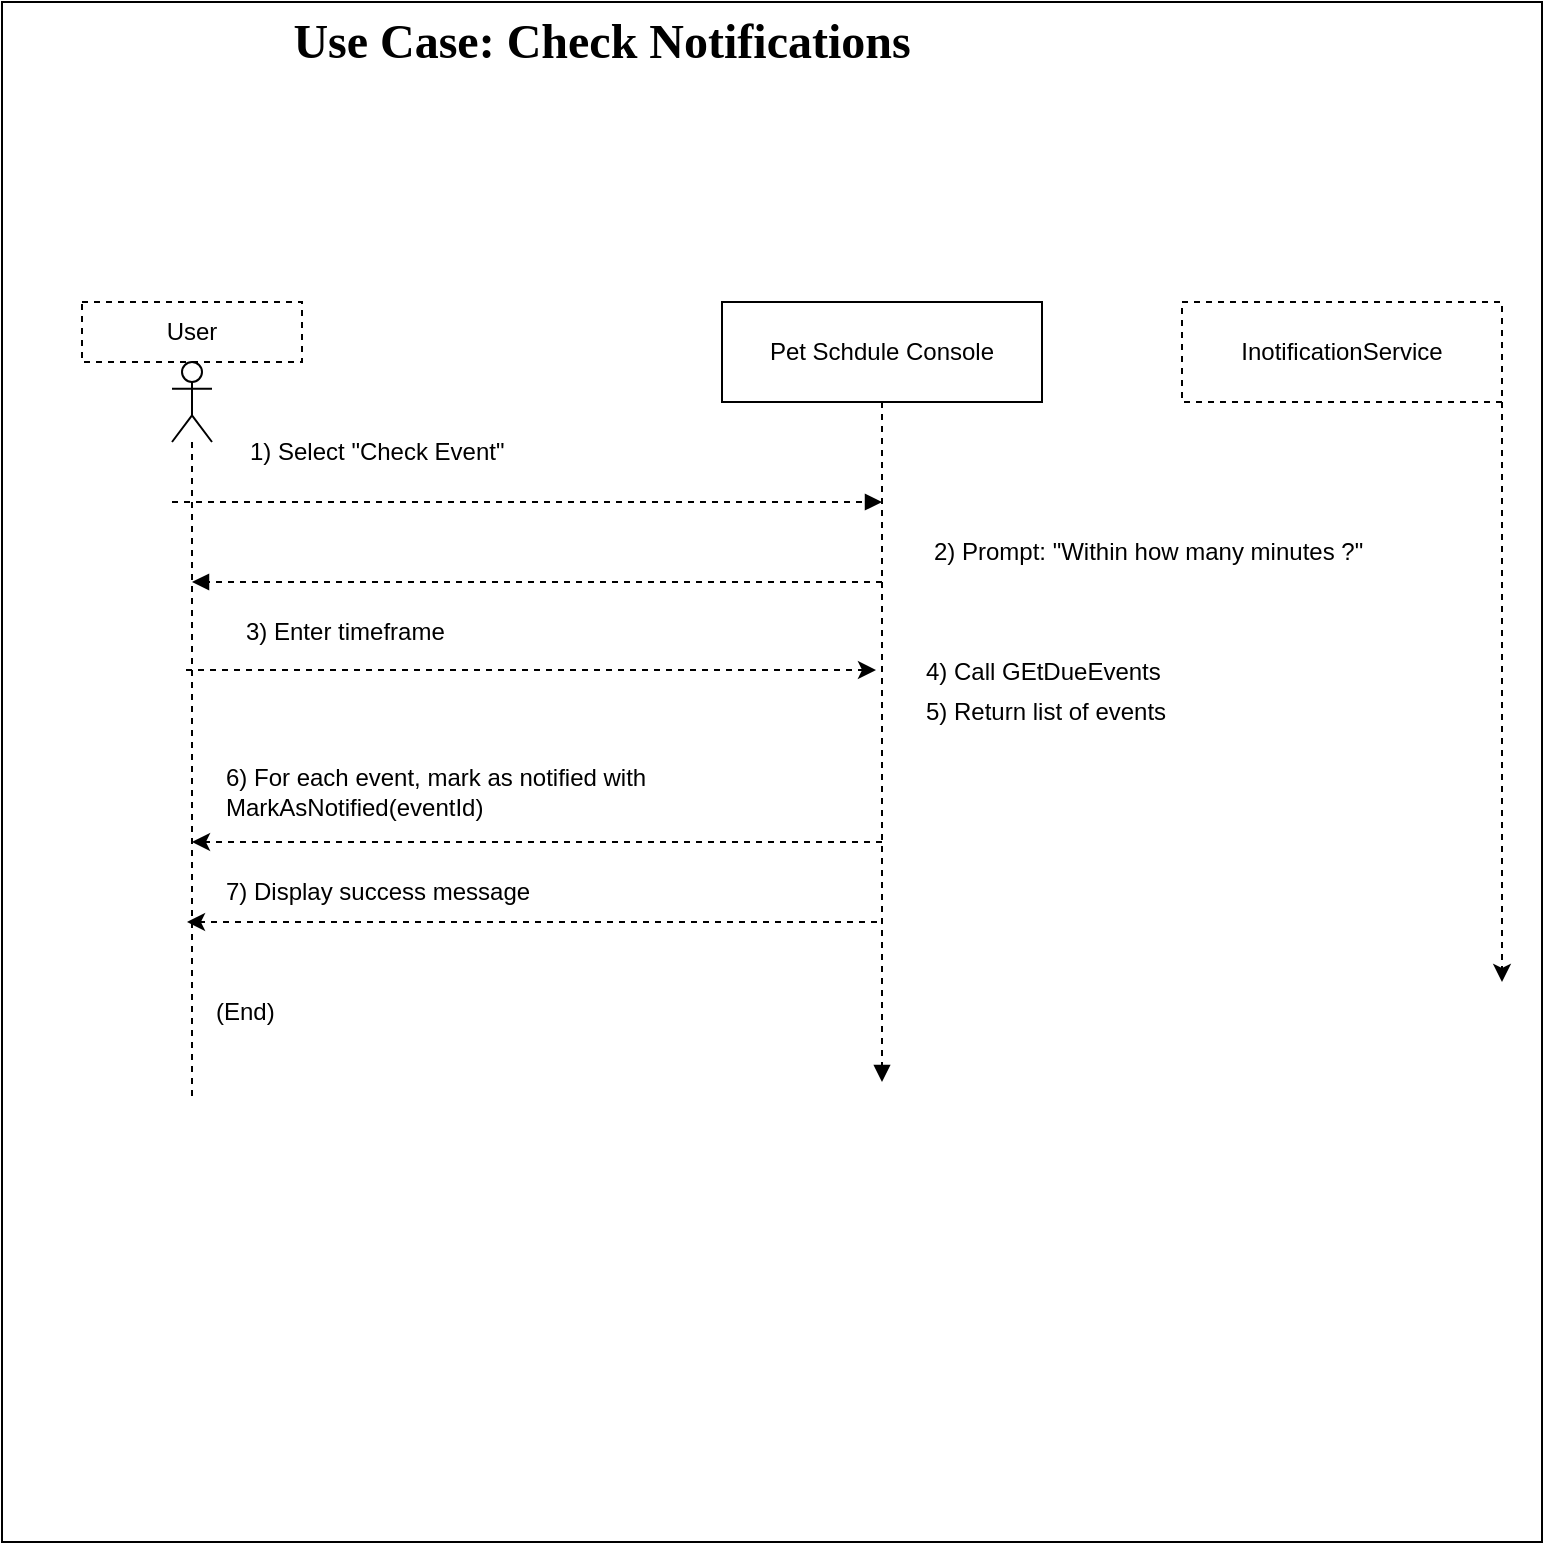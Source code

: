 <mxfile>
    <diagram id="G1_WaklZp1itaRuujwWX" name="Page-1">
        <mxGraphModel dx="856" dy="1599" grid="1" gridSize="10" guides="1" tooltips="1" connect="1" arrows="1" fold="1" page="1" pageScale="1" pageWidth="850" pageHeight="1100" math="0" shadow="0">
            <root>
                <mxCell id="0"/>
                <mxCell id="1" parent="0"/>
                <mxCell id="39" value="" style="whiteSpace=wrap;html=1;aspect=fixed;" vertex="1" parent="1">
                    <mxGeometry x="40" y="-570" width="770" height="770" as="geometry"/>
                </mxCell>
                <mxCell id="10" value="User" style="html=1;whiteSpace=wrap;dashed=1;" parent="1" vertex="1">
                    <mxGeometry x="80" y="-420" width="110" height="30" as="geometry"/>
                </mxCell>
                <mxCell id="11" value="" style="shape=umlLifeline;perimeter=lifelinePerimeter;whiteSpace=wrap;html=1;container=1;dropTarget=0;collapsible=0;recursiveResize=0;outlineConnect=0;portConstraint=eastwest;newEdgeStyle={&quot;curved&quot;:0,&quot;rounded&quot;:0};participant=umlActor;" parent="1" vertex="1">
                    <mxGeometry x="125" y="-390" width="20" height="370" as="geometry"/>
                </mxCell>
                <mxCell id="13" value="Pet Schdule Console" style="html=1;whiteSpace=wrap;" parent="1" vertex="1">
                    <mxGeometry x="400" y="-420" width="160" height="50" as="geometry"/>
                </mxCell>
                <mxCell id="14" value="" style="html=1;verticalAlign=bottom;labelBackgroundColor=none;endArrow=block;endFill=1;dashed=1;exitX=0.5;exitY=1;exitDx=0;exitDy=0;" parent="1" source="13" edge="1">
                    <mxGeometry width="160" relative="1" as="geometry">
                        <mxPoint x="360" y="-140" as="sourcePoint"/>
                        <mxPoint x="480" y="-30" as="targetPoint"/>
                    </mxGeometry>
                </mxCell>
                <mxCell id="15" value="" style="html=1;verticalAlign=bottom;labelBackgroundColor=none;endArrow=block;endFill=1;dashed=1;" parent="1" edge="1">
                    <mxGeometry width="160" relative="1" as="geometry">
                        <mxPoint x="125" y="-320" as="sourcePoint"/>
                        <mxPoint x="480" y="-320" as="targetPoint"/>
                    </mxGeometry>
                </mxCell>
                <mxCell id="17" value="1) Select &quot;Check Event&quot;" style="text;strokeColor=none;align=left;fillColor=none;html=1;verticalAlign=middle;whiteSpace=wrap;rounded=0;" parent="1" vertex="1">
                    <mxGeometry x="162" y="-360" width="170" height="30" as="geometry"/>
                </mxCell>
                <mxCell id="19" value="" style="html=1;verticalAlign=bottom;labelBackgroundColor=none;endArrow=block;endFill=1;dashed=1;" parent="1" edge="1">
                    <mxGeometry width="160" relative="1" as="geometry">
                        <mxPoint x="480" y="-280" as="sourcePoint"/>
                        <mxPoint x="135" y="-280" as="targetPoint"/>
                    </mxGeometry>
                </mxCell>
                <mxCell id="20" value="2) Prompt: &quot;Within how many minutes ?&quot;" style="text;strokeColor=none;align=left;fillColor=none;html=1;verticalAlign=middle;whiteSpace=wrap;rounded=0;" parent="1" vertex="1">
                    <mxGeometry x="504" y="-310" width="230" height="30" as="geometry"/>
                </mxCell>
                <mxCell id="21" value="&lt;p style=&quot;margin: 0in; font-size: 12pt; font-family: &amp;quot;Times New Roman&amp;quot;, serif; color: rgb(0, 0, 0); text-align: start;&quot; class=&quot;MsoNormal&quot;&gt;&lt;b&gt;&lt;span style=&quot;font-size: 18pt;&quot;&gt;Use Case: Check Notifications&lt;/span&gt;&lt;/b&gt;&lt;/p&gt;" style="text;strokeColor=none;align=center;fillColor=none;html=1;verticalAlign=middle;whiteSpace=wrap;rounded=0;dashed=1;dashPattern=1 1;" parent="1" vertex="1">
                    <mxGeometry x="140" y="-565" width="400" height="30" as="geometry"/>
                </mxCell>
                <mxCell id="22" value="3) Enter timeframe" style="text;strokeColor=none;align=left;fillColor=none;html=1;verticalAlign=middle;whiteSpace=wrap;rounded=0;" parent="1" vertex="1">
                    <mxGeometry x="160" y="-270" width="260" height="30" as="geometry"/>
                </mxCell>
                <mxCell id="23" value="" style="html=1;verticalAlign=bottom;labelBackgroundColor=none;endArrow=classic;endFill=1;dashed=1;" parent="1" edge="1">
                    <mxGeometry width="160" relative="1" as="geometry">
                        <mxPoint x="132" y="-236" as="sourcePoint"/>
                        <mxPoint x="477" y="-236" as="targetPoint"/>
                    </mxGeometry>
                </mxCell>
                <mxCell id="24" value="4) Call GEtDueEvents" style="text;strokeColor=none;align=left;fillColor=none;html=1;verticalAlign=middle;whiteSpace=wrap;rounded=0;" parent="1" vertex="1">
                    <mxGeometry x="500" y="-250" width="260" height="30" as="geometry"/>
                </mxCell>
                <mxCell id="26" value="&lt;div&gt;&lt;span style=&quot;background-color: transparent;&quot;&gt;5) Return list of events&lt;/span&gt;&lt;br&gt;&lt;/div&gt;" style="text;strokeColor=none;align=left;fillColor=none;html=1;verticalAlign=middle;whiteSpace=wrap;rounded=0;" parent="1" vertex="1">
                    <mxGeometry x="500" y="-230" width="270" height="30" as="geometry"/>
                </mxCell>
                <mxCell id="27" value="6) For each event, mark as notified with MarkAsNotified(eventId)" style="text;strokeColor=none;align=left;fillColor=none;html=1;verticalAlign=middle;whiteSpace=wrap;rounded=0;" parent="1" vertex="1">
                    <mxGeometry x="150" y="-190" width="330" height="30" as="geometry"/>
                </mxCell>
                <mxCell id="28" value="" style="html=1;verticalAlign=bottom;labelBackgroundColor=none;endArrow=classic;endFill=1;dashed=1;" parent="1" edge="1">
                    <mxGeometry width="160" relative="1" as="geometry">
                        <mxPoint x="477.5" y="-110" as="sourcePoint"/>
                        <mxPoint x="132.5" y="-110" as="targetPoint"/>
                    </mxGeometry>
                </mxCell>
                <mxCell id="29" value="&lt;span style=&quot;color: rgb(0, 0, 0);&quot;&gt;(End)&lt;/span&gt;" style="text;strokeColor=none;align=left;fillColor=none;html=1;verticalAlign=middle;whiteSpace=wrap;rounded=0;" parent="1" vertex="1">
                    <mxGeometry x="145" y="-80" width="310" height="30" as="geometry"/>
                </mxCell>
                <mxCell id="37" style="edgeStyle=none;html=1;exitX=1;exitY=1;exitDx=0;exitDy=0;dashed=1;" parent="1" source="30" edge="1">
                    <mxGeometry relative="1" as="geometry">
                        <mxPoint x="790" y="-80" as="targetPoint"/>
                    </mxGeometry>
                </mxCell>
                <mxCell id="30" value="InotificationService" style="html=1;whiteSpace=wrap;dashed=1;" parent="1" vertex="1">
                    <mxGeometry x="630" y="-420" width="160" height="50" as="geometry"/>
                </mxCell>
                <mxCell id="32" value="7) Display success message" style="text;strokeColor=none;align=left;fillColor=none;html=1;verticalAlign=middle;whiteSpace=wrap;rounded=0;" parent="1" vertex="1">
                    <mxGeometry x="150" y="-140" width="310" height="30" as="geometry"/>
                </mxCell>
                <mxCell id="38" value="" style="html=1;verticalAlign=bottom;labelBackgroundColor=none;endArrow=classic;endFill=1;dashed=1;" edge="1" parent="1">
                    <mxGeometry width="160" relative="1" as="geometry">
                        <mxPoint x="480" y="-150" as="sourcePoint"/>
                        <mxPoint x="135" y="-150" as="targetPoint"/>
                    </mxGeometry>
                </mxCell>
            </root>
        </mxGraphModel>
    </diagram>
</mxfile>